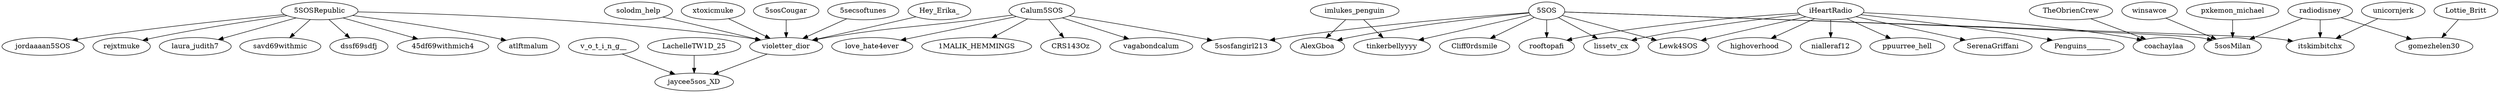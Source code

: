 strict digraph {
"5SOSRepublic" -> "jordaaaan5SOS"
"5SOSRepublic" -> "laura_judith7"
"5SOSRepublic" -> "savd69withmic"
"5SOSRepublic" -> "dssf69sdfj"
"5SOSRepublic" -> "45df69withmich4"
"5SOSRepublic" -> "atlftmalum"
"5SOSRepublic" -> "violetter_dior"
"5SOSRepublic" -> "rejxtmuke"
"Calum5SOS" -> "CRS143Oz"
"Calum5SOS" -> "vagabondcalum"
"Calum5SOS" -> "love_hate4ever"
"Calum5SOS" -> "1MALIK_HEMMINGS"
"Calum5SOS" -> "5sosfangirl213"
"Calum5SOS" -> "violetter_dior"
"imlukes_penguin" -> "AlexGboa"
"imlukes_penguin" -> "tinkerbellyyyy"
"5SOS" -> "AlexGboa"
"5SOS" -> "rooftopafi"
"5SOS" -> "tinkerbellyyyy"
"5SOS" -> "lissetv_cx"
"5SOS" -> "5sosMilan"
"5SOS" -> "itskimbitchx"
"5SOS" -> "Cliff0rdsmile"
"5SOS" -> "5sosfangirl213"
"5SOS" -> "Lewk4SOS"
"iHeartRadio" -> "rooftopafi"
"iHeartRadio" -> "lissetv_cx"
"iHeartRadio" -> "highoverhood"
"iHeartRadio" -> "nialleraf12"
"iHeartRadio" -> "ppuurree_hell"
"iHeartRadio" -> "SerenaGriffani"
"iHeartRadio" -> "Penguins_______"
"iHeartRadio" -> "coachaylaa"
"iHeartRadio" -> "Lewk4SOS"
"violetter_dior" -> "jaycee5sos_XD"
"5sosCougar" -> "violetter_dior"
"winsawce" -> "5sosMilan"
"radiodisney" -> "5sosMilan"
"radiodisney" -> "itskimbitchx"
"radiodisney" -> "gomezhelen30"
"unicornjerk" -> "itskimbitchx"
"pxkemon_michael" -> "5sosMilan"
"5secsoftunes" -> "violetter_dior"
"TheObrienCrew" -> "coachaylaa"
"Lottie_Britt" -> "gomezhelen30"
"Hey_Erika_" -> "violetter_dior"
"solodm_help" -> "violetter_dior"
"v_o_t_i_n_g__" -> "jaycee5sos_XD"
"LachelleTW1D_25" -> "jaycee5sos_XD"
"xtoxicmuke" -> "violetter_dior"
}